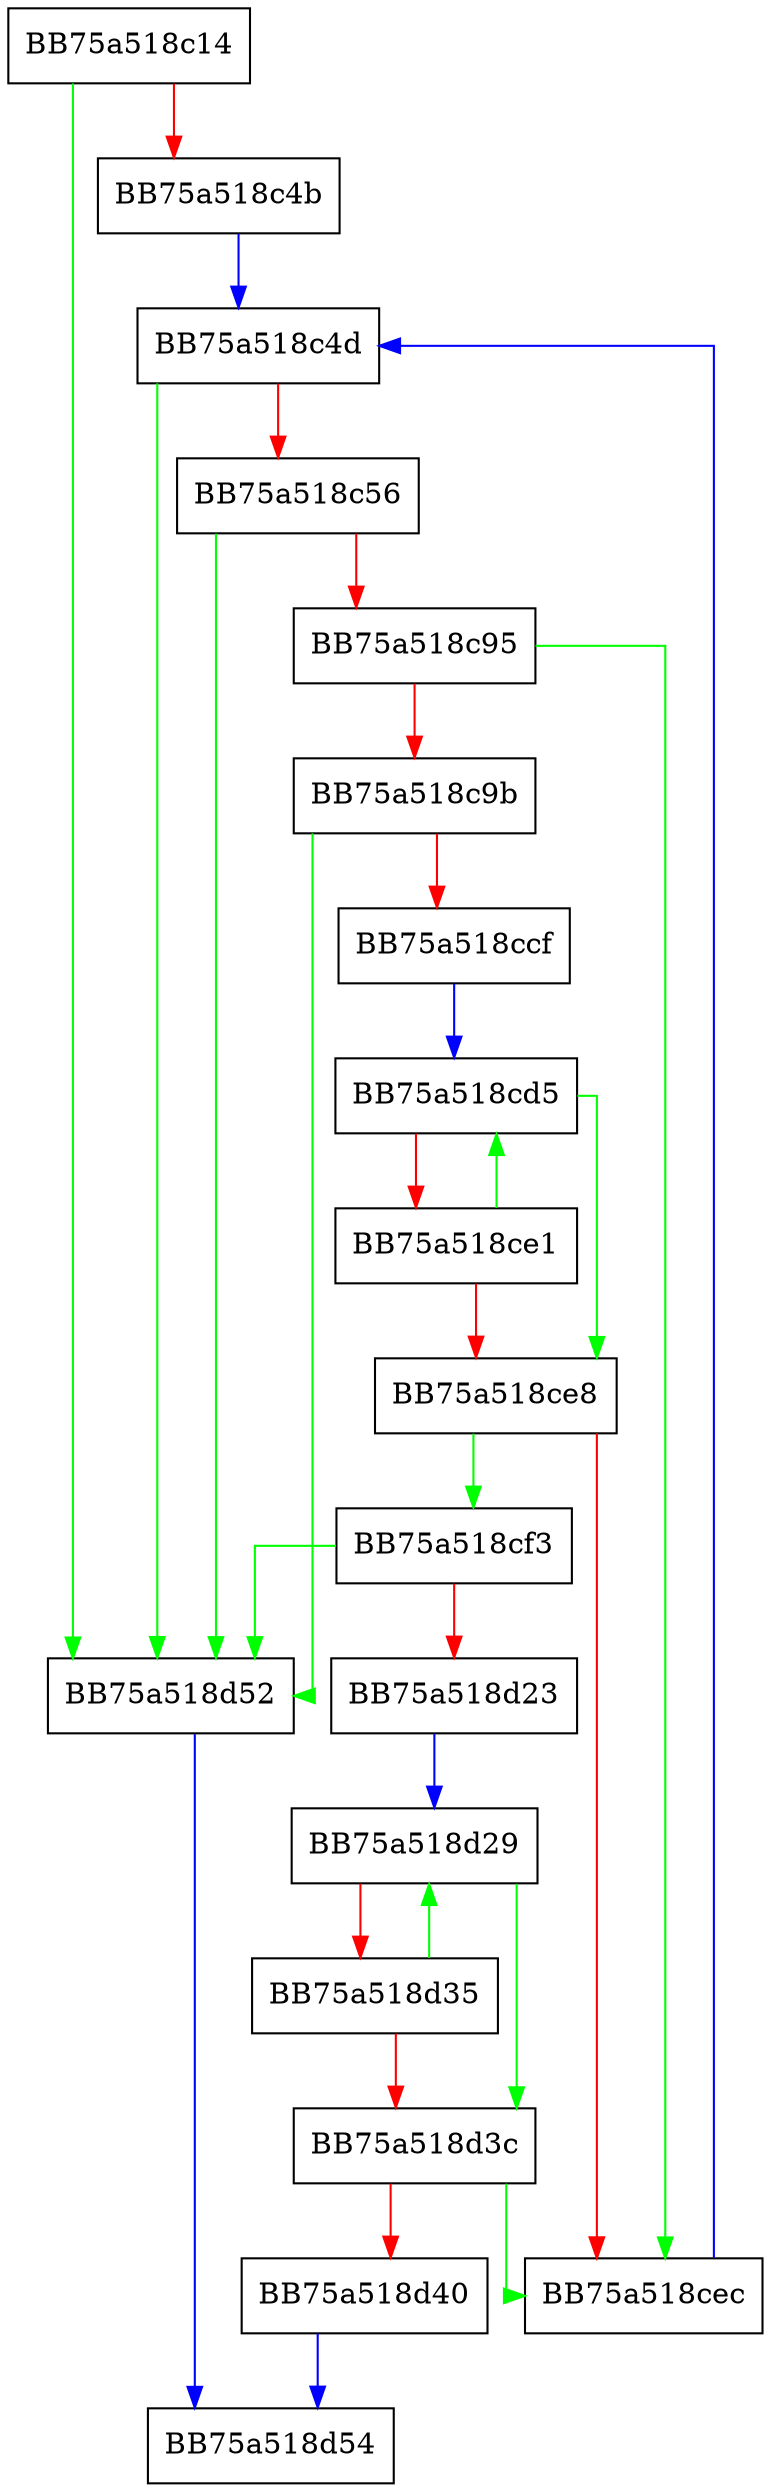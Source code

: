 digraph NameToTypeDef {
  node [shape="box"];
  graph [splines=ortho];
  BB75a518c14 -> BB75a518d52 [color="green"];
  BB75a518c14 -> BB75a518c4b [color="red"];
  BB75a518c4b -> BB75a518c4d [color="blue"];
  BB75a518c4d -> BB75a518d52 [color="green"];
  BB75a518c4d -> BB75a518c56 [color="red"];
  BB75a518c56 -> BB75a518d52 [color="green"];
  BB75a518c56 -> BB75a518c95 [color="red"];
  BB75a518c95 -> BB75a518cec [color="green"];
  BB75a518c95 -> BB75a518c9b [color="red"];
  BB75a518c9b -> BB75a518d52 [color="green"];
  BB75a518c9b -> BB75a518ccf [color="red"];
  BB75a518ccf -> BB75a518cd5 [color="blue"];
  BB75a518cd5 -> BB75a518ce8 [color="green"];
  BB75a518cd5 -> BB75a518ce1 [color="red"];
  BB75a518ce1 -> BB75a518cd5 [color="green"];
  BB75a518ce1 -> BB75a518ce8 [color="red"];
  BB75a518ce8 -> BB75a518cf3 [color="green"];
  BB75a518ce8 -> BB75a518cec [color="red"];
  BB75a518cec -> BB75a518c4d [color="blue"];
  BB75a518cf3 -> BB75a518d52 [color="green"];
  BB75a518cf3 -> BB75a518d23 [color="red"];
  BB75a518d23 -> BB75a518d29 [color="blue"];
  BB75a518d29 -> BB75a518d3c [color="green"];
  BB75a518d29 -> BB75a518d35 [color="red"];
  BB75a518d35 -> BB75a518d29 [color="green"];
  BB75a518d35 -> BB75a518d3c [color="red"];
  BB75a518d3c -> BB75a518cec [color="green"];
  BB75a518d3c -> BB75a518d40 [color="red"];
  BB75a518d40 -> BB75a518d54 [color="blue"];
  BB75a518d52 -> BB75a518d54 [color="blue"];
}